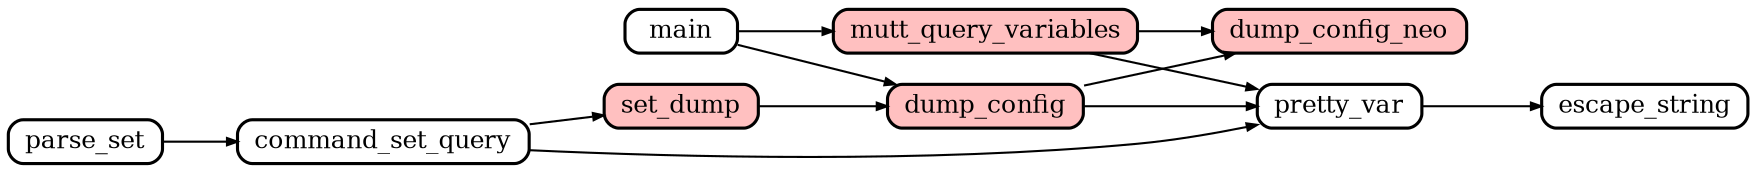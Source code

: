 digraph callgraph {
	graph [
		rankdir="LR"
		nodesep="0.2"
		ranksep="0.5"
		compound="true"
	]

	node [
		shape="Mrecord"
		fontsize="12"
		fillcolor="#ffffff"
		style="filled"
		height="0.2"
		penwidth="1.5"
		color="black"
	]

	edge [
		penwidth="1.0"
		arrowsize="0.5"
	]

	node [ fillcolor="#ffc0c0" ]
	dump_config
	dump_config_neo
	mutt_query_variables
	set_dump

	node [ fillcolor="#ffffff" ]
	command_set_query     -> pretty_var
	command_set_query     -> set_dump
	dump_config           -> dump_config_neo
	dump_config           -> pretty_var
	main                  -> dump_config
	main                  -> mutt_query_variables
	mutt_query_variables  -> dump_config_neo
	mutt_query_variables  -> pretty_var
	parse_set             -> command_set_query
	pretty_var            -> escape_string
	set_dump              -> dump_config

}
